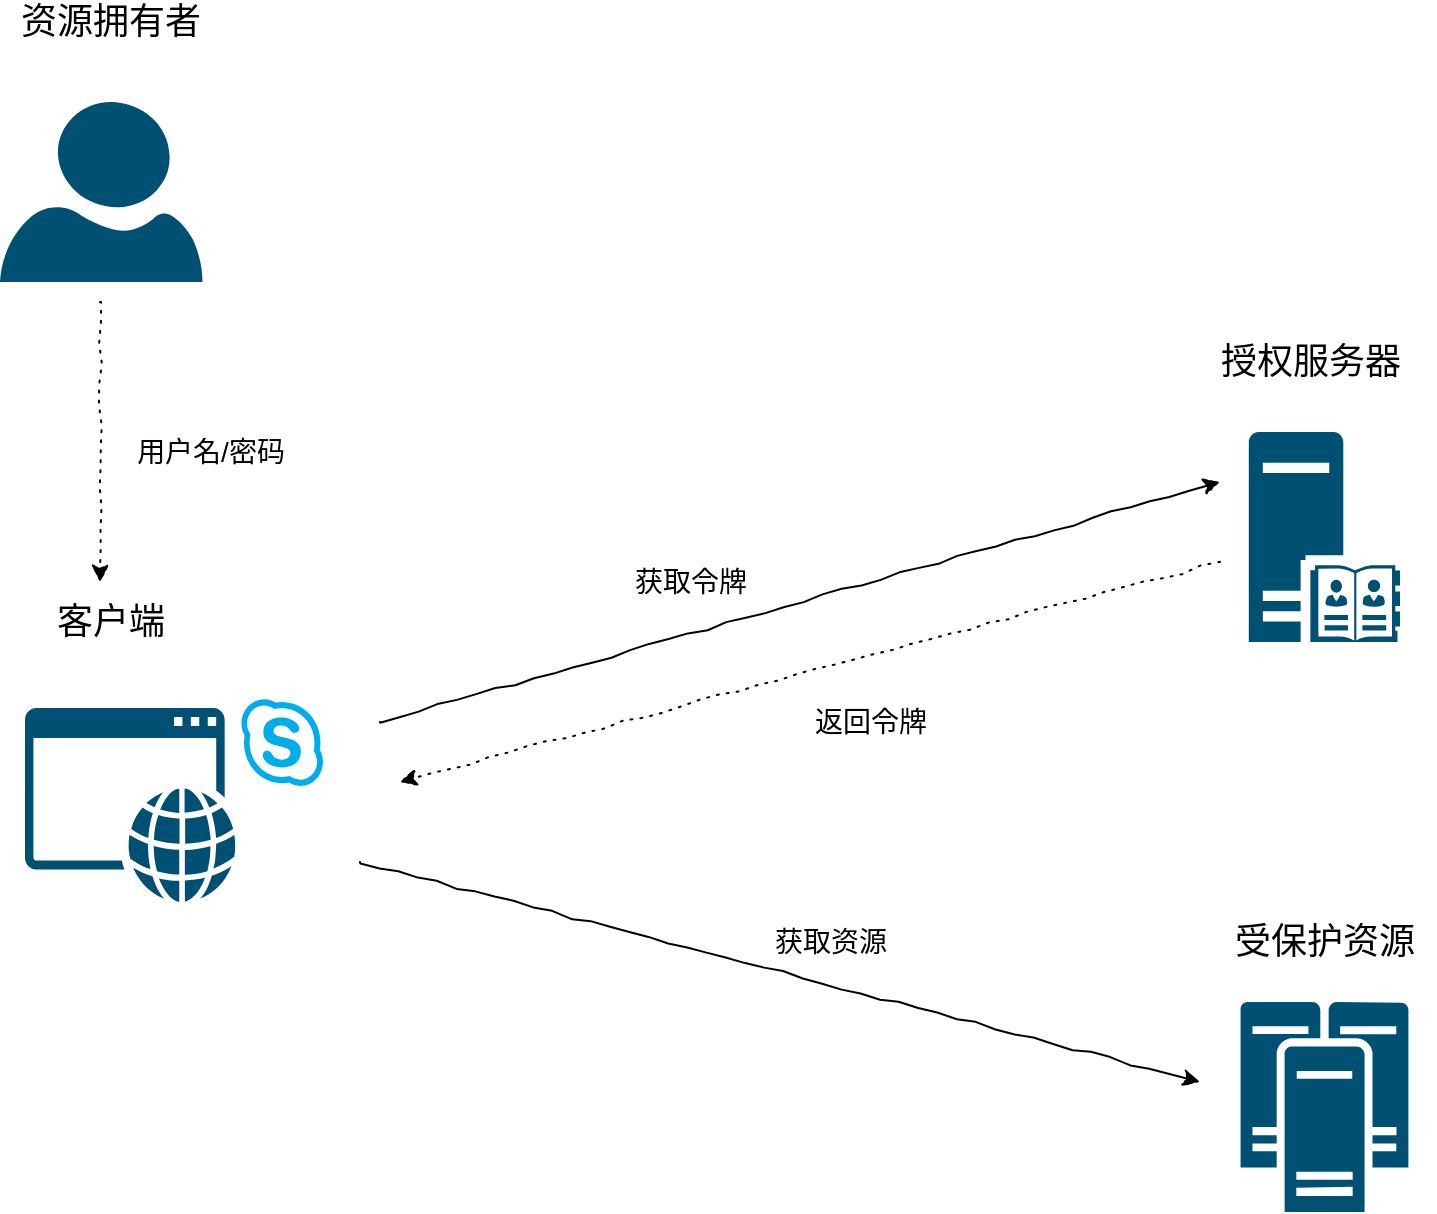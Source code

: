 <mxfile version="14.6.13" type="device"><diagram id="XfY4vTrz_1IFA8jTOq8r" name="第 1 页"><mxGraphModel dx="1106" dy="2381" grid="1" gridSize="10" guides="1" tooltips="1" connect="1" arrows="1" fold="1" page="1" pageScale="1" pageWidth="827" pageHeight="1169" math="0" shadow="0"><root><mxCell id="0"/><mxCell id="1" parent="0"/><mxCell id="KhJV6hvuikP74oX4sS9R-14" value="" style="aspect=fixed;pointerEvents=1;shadow=0;dashed=0;html=1;strokeColor=none;labelPosition=center;verticalLabelPosition=bottom;verticalAlign=top;align=center;shape=mxgraph.mscae.enterprise.cluster_server;fillColor=#005073;" parent="1" vertex="1"><mxGeometry x="720.2" y="420" width="84" height="105" as="geometry"/></mxCell><mxCell id="KhJV6hvuikP74oX4sS9R-20" value="&lt;font style=&quot;font-size: 18px&quot;&gt;受保护资源&lt;/font&gt;" style="text;html=1;align=center;verticalAlign=middle;resizable=0;points=[];autosize=1;strokeColor=none;" parent="1" vertex="1"><mxGeometry x="707.2" y="380" width="110" height="20" as="geometry"/></mxCell><mxCell id="LQKcBOe0tlhqKVr0cfjL-1" value="" style="aspect=fixed;pointerEvents=1;shadow=0;dashed=0;html=1;strokeColor=none;labelPosition=center;verticalLabelPosition=bottom;verticalAlign=top;align=center;shape=mxgraph.mscae.enterprise.server_directory;fillColor=#005073;" parent="1" vertex="1"><mxGeometry x="724.4" y="135" width="75.6" height="105" as="geometry"/></mxCell><mxCell id="LQKcBOe0tlhqKVr0cfjL-2" value="&lt;font style=&quot;font-size: 18px&quot;&gt;授权服务器&lt;/font&gt;" style="text;html=1;align=center;verticalAlign=middle;resizable=0;points=[];autosize=1;strokeColor=none;" parent="1" vertex="1"><mxGeometry x="700" y="90" width="110" height="20" as="geometry"/></mxCell><mxCell id="4rPtj-XygVxq4mIQOCF7-1" value="" style="endArrow=classic;html=1;ignoreEdge=0;comic=1;" parent="1" edge="1"><mxGeometry width="50" height="50" relative="1" as="geometry"><mxPoint x="290" y="280" as="sourcePoint"/><mxPoint x="710" y="160" as="targetPoint"/></mxGeometry></mxCell><mxCell id="4rPtj-XygVxq4mIQOCF7-2" value="" style="endArrow=classic;html=1;comic=1;dashed=1;dashPattern=1 4;" parent="1" edge="1"><mxGeometry width="50" height="50" relative="1" as="geometry"><mxPoint x="710" y="200" as="sourcePoint"/><mxPoint x="300" y="310" as="targetPoint"/></mxGeometry></mxCell><mxCell id="4rPtj-XygVxq4mIQOCF7-3" value="" style="endArrow=classic;html=1;ignoreEdge=0;comic=1;" parent="1" edge="1"><mxGeometry width="50" height="50" relative="1" as="geometry"><mxPoint x="280" y="350" as="sourcePoint"/><mxPoint x="700" y="460" as="targetPoint"/></mxGeometry></mxCell><mxCell id="4rPtj-XygVxq4mIQOCF7-4" value="&lt;font style=&quot;font-size: 14px&quot;&gt;获取令牌&lt;/font&gt;" style="text;html=1;align=center;verticalAlign=middle;resizable=0;points=[];autosize=1;strokeColor=none;" parent="1" vertex="1"><mxGeometry x="410" y="200" width="70" height="20" as="geometry"/></mxCell><mxCell id="4rPtj-XygVxq4mIQOCF7-5" value="&lt;font style=&quot;font-size: 14px&quot;&gt;返回令牌&lt;/font&gt;" style="text;html=1;align=center;verticalAlign=middle;resizable=0;points=[];autosize=1;strokeColor=none;" parent="1" vertex="1"><mxGeometry x="500" y="270" width="70" height="20" as="geometry"/></mxCell><mxCell id="4rPtj-XygVxq4mIQOCF7-6" value="&lt;font style=&quot;font-size: 14px&quot;&gt;获取资源&lt;/font&gt;" style="text;html=1;align=center;verticalAlign=middle;resizable=0;points=[];autosize=1;strokeColor=none;" parent="1" vertex="1"><mxGeometry x="480" y="380" width="70" height="20" as="geometry"/></mxCell><mxCell id="rbJ2n7NxT3YWrxHPI0SZ-1" value="" style="pointerEvents=1;shadow=0;dashed=0;html=1;strokeColor=none;labelPosition=center;verticalLabelPosition=bottom;verticalAlign=top;outlineConnect=0;align=center;shape=mxgraph.office.communications.skype_for_business_web_app_client;fillColor=#005073;" parent="1" vertex="1"><mxGeometry x="112.49" y="267.5" width="150" height="102.5" as="geometry"/></mxCell><mxCell id="rbJ2n7NxT3YWrxHPI0SZ-2" value="&lt;font style=&quot;font-size: 18px&quot;&gt;客户端&lt;/font&gt;" style="text;html=1;align=center;verticalAlign=middle;resizable=0;points=[];autosize=1;strokeColor=none;" parent="1" vertex="1"><mxGeometry x="120" y="220" width="70" height="20" as="geometry"/></mxCell><mxCell id="EI77rTL4tAXq-lxbJO2X-1" value="" style="verticalLabelPosition=bottom;html=1;verticalAlign=top;align=center;strokeColor=none;shape=mxgraph.azure.user;fillColor=#005073;" vertex="1" parent="1"><mxGeometry x="100" y="-30" width="101.25" height="90" as="geometry"/></mxCell><mxCell id="EI77rTL4tAXq-lxbJO2X-2" value="&lt;font style=&quot;font-size: 18px&quot;&gt;资源拥有者&lt;/font&gt;" style="text;html=1;align=center;verticalAlign=middle;resizable=0;points=[];autosize=1;strokeColor=none;" vertex="1" parent="1"><mxGeometry x="100" y="-80" width="110" height="20" as="geometry"/></mxCell><mxCell id="EI77rTL4tAXq-lxbJO2X-4" value="" style="endArrow=classic;html=1;comic=1;dashed=1;dashPattern=1 4;" edge="1" parent="1"><mxGeometry width="50" height="50" relative="1" as="geometry"><mxPoint x="150" y="70" as="sourcePoint"/><mxPoint x="150" y="210" as="targetPoint"/></mxGeometry></mxCell><mxCell id="EI77rTL4tAXq-lxbJO2X-6" value="&lt;font style=&quot;font-size: 14px&quot;&gt;用户名/密码&lt;/font&gt;" style="text;html=1;align=center;verticalAlign=middle;resizable=0;points=[];autosize=1;strokeColor=none;" vertex="1" parent="1"><mxGeometry x="160" y="135" width="90" height="20" as="geometry"/></mxCell></root></mxGraphModel></diagram></mxfile>